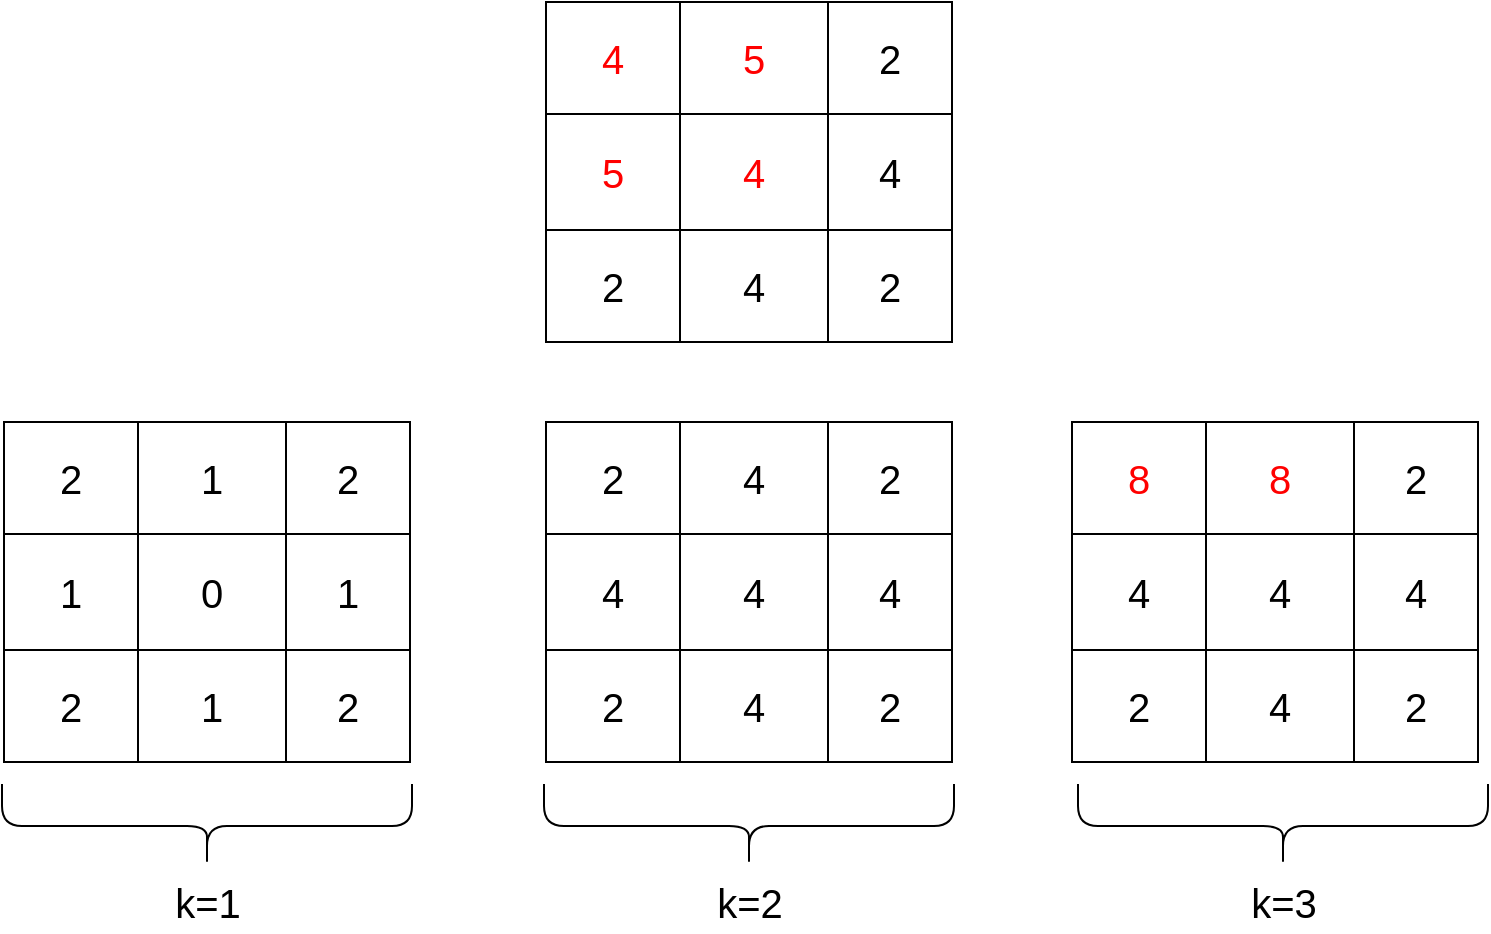 <mxfile version="19.0.1" type="github">
  <diagram id="uT4CfY-wZlu21H7btGzF" name="Page-1">
    <mxGraphModel dx="866" dy="1762" grid="0" gridSize="10" guides="1" tooltips="1" connect="1" arrows="1" fold="1" page="1" pageScale="1" pageWidth="827" pageHeight="1169" math="0" shadow="0">
      <root>
        <mxCell id="0" />
        <mxCell id="1" parent="0" />
        <mxCell id="gjYh_zysqcQdgnvDYijd-27" value="" style="shape=table;html=1;whiteSpace=wrap;startSize=0;container=1;collapsible=0;childLayout=tableLayout;" vertex="1" parent="1">
          <mxGeometry x="174" y="164" width="203" height="170" as="geometry" />
        </mxCell>
        <mxCell id="gjYh_zysqcQdgnvDYijd-28" value="" style="shape=tableRow;horizontal=0;startSize=0;swimlaneHead=0;swimlaneBody=0;top=0;left=0;bottom=0;right=0;collapsible=0;dropTarget=0;fillColor=none;points=[[0,0.5],[1,0.5]];portConstraint=eastwest;" vertex="1" parent="gjYh_zysqcQdgnvDYijd-27">
          <mxGeometry width="203" height="56" as="geometry" />
        </mxCell>
        <mxCell id="gjYh_zysqcQdgnvDYijd-29" value="&lt;font style=&quot;font-size: 20px;&quot;&gt;2&lt;/font&gt;" style="shape=partialRectangle;html=1;whiteSpace=wrap;connectable=0;fillColor=none;top=0;left=0;bottom=0;right=0;overflow=hidden;" vertex="1" parent="gjYh_zysqcQdgnvDYijd-28">
          <mxGeometry width="67" height="56" as="geometry">
            <mxRectangle width="67" height="56" as="alternateBounds" />
          </mxGeometry>
        </mxCell>
        <mxCell id="gjYh_zysqcQdgnvDYijd-30" value="&lt;font style=&quot;font-size: 20px;&quot;&gt;1&lt;/font&gt;" style="shape=partialRectangle;html=1;whiteSpace=wrap;connectable=0;fillColor=none;top=0;left=0;bottom=0;right=0;overflow=hidden;" vertex="1" parent="gjYh_zysqcQdgnvDYijd-28">
          <mxGeometry x="67" width="74" height="56" as="geometry">
            <mxRectangle width="74" height="56" as="alternateBounds" />
          </mxGeometry>
        </mxCell>
        <mxCell id="gjYh_zysqcQdgnvDYijd-31" value="&lt;font style=&quot;font-size: 20px;&quot;&gt;2&lt;/font&gt;" style="shape=partialRectangle;html=1;whiteSpace=wrap;connectable=0;fillColor=none;top=0;left=0;bottom=0;right=0;overflow=hidden;" vertex="1" parent="gjYh_zysqcQdgnvDYijd-28">
          <mxGeometry x="141" width="62" height="56" as="geometry">
            <mxRectangle width="62" height="56" as="alternateBounds" />
          </mxGeometry>
        </mxCell>
        <mxCell id="gjYh_zysqcQdgnvDYijd-32" value="" style="shape=tableRow;horizontal=0;startSize=0;swimlaneHead=0;swimlaneBody=0;top=0;left=0;bottom=0;right=0;collapsible=0;dropTarget=0;fillColor=none;points=[[0,0.5],[1,0.5]];portConstraint=eastwest;" vertex="1" parent="gjYh_zysqcQdgnvDYijd-27">
          <mxGeometry y="56" width="203" height="58" as="geometry" />
        </mxCell>
        <mxCell id="gjYh_zysqcQdgnvDYijd-33" value="&lt;font style=&quot;font-size: 20px;&quot;&gt;1&lt;/font&gt;" style="shape=partialRectangle;html=1;whiteSpace=wrap;connectable=0;fillColor=none;top=0;left=0;bottom=0;right=0;overflow=hidden;" vertex="1" parent="gjYh_zysqcQdgnvDYijd-32">
          <mxGeometry width="67" height="58" as="geometry">
            <mxRectangle width="67" height="58" as="alternateBounds" />
          </mxGeometry>
        </mxCell>
        <mxCell id="gjYh_zysqcQdgnvDYijd-34" value="&lt;font style=&quot;font-size: 20px;&quot;&gt;0&lt;/font&gt;" style="shape=partialRectangle;html=1;whiteSpace=wrap;connectable=0;fillColor=none;top=0;left=0;bottom=0;right=0;overflow=hidden;" vertex="1" parent="gjYh_zysqcQdgnvDYijd-32">
          <mxGeometry x="67" width="74" height="58" as="geometry">
            <mxRectangle width="74" height="58" as="alternateBounds" />
          </mxGeometry>
        </mxCell>
        <mxCell id="gjYh_zysqcQdgnvDYijd-35" value="&lt;font style=&quot;font-size: 20px;&quot;&gt;1&lt;/font&gt;" style="shape=partialRectangle;html=1;whiteSpace=wrap;connectable=0;fillColor=none;top=0;left=0;bottom=0;right=0;overflow=hidden;" vertex="1" parent="gjYh_zysqcQdgnvDYijd-32">
          <mxGeometry x="141" width="62" height="58" as="geometry">
            <mxRectangle width="62" height="58" as="alternateBounds" />
          </mxGeometry>
        </mxCell>
        <mxCell id="gjYh_zysqcQdgnvDYijd-36" value="" style="shape=tableRow;horizontal=0;startSize=0;swimlaneHead=0;swimlaneBody=0;top=0;left=0;bottom=0;right=0;collapsible=0;dropTarget=0;fillColor=none;points=[[0,0.5],[1,0.5]];portConstraint=eastwest;" vertex="1" parent="gjYh_zysqcQdgnvDYijd-27">
          <mxGeometry y="114" width="203" height="56" as="geometry" />
        </mxCell>
        <mxCell id="gjYh_zysqcQdgnvDYijd-37" value="&lt;font style=&quot;font-size: 20px;&quot;&gt;2&lt;/font&gt;" style="shape=partialRectangle;html=1;whiteSpace=wrap;connectable=0;fillColor=none;top=0;left=0;bottom=0;right=0;overflow=hidden;" vertex="1" parent="gjYh_zysqcQdgnvDYijd-36">
          <mxGeometry width="67" height="56" as="geometry">
            <mxRectangle width="67" height="56" as="alternateBounds" />
          </mxGeometry>
        </mxCell>
        <mxCell id="gjYh_zysqcQdgnvDYijd-38" value="&lt;font style=&quot;font-size: 20px;&quot;&gt;1&lt;/font&gt;" style="shape=partialRectangle;html=1;whiteSpace=wrap;connectable=0;fillColor=none;top=0;left=0;bottom=0;right=0;overflow=hidden;" vertex="1" parent="gjYh_zysqcQdgnvDYijd-36">
          <mxGeometry x="67" width="74" height="56" as="geometry">
            <mxRectangle width="74" height="56" as="alternateBounds" />
          </mxGeometry>
        </mxCell>
        <mxCell id="gjYh_zysqcQdgnvDYijd-39" value="&lt;font style=&quot;font-size: 20px;&quot;&gt;2&lt;/font&gt;" style="shape=partialRectangle;html=1;whiteSpace=wrap;connectable=0;fillColor=none;top=0;left=0;bottom=0;right=0;overflow=hidden;pointerEvents=1;" vertex="1" parent="gjYh_zysqcQdgnvDYijd-36">
          <mxGeometry x="141" width="62" height="56" as="geometry">
            <mxRectangle width="62" height="56" as="alternateBounds" />
          </mxGeometry>
        </mxCell>
        <mxCell id="gjYh_zysqcQdgnvDYijd-40" value="" style="shape=curlyBracket;whiteSpace=wrap;html=1;rounded=1;flipH=1;direction=north;" vertex="1" parent="1">
          <mxGeometry x="173" y="345" width="205" height="42" as="geometry" />
        </mxCell>
        <mxCell id="gjYh_zysqcQdgnvDYijd-41" value="k=1" style="text;html=1;strokeColor=none;fillColor=none;align=center;verticalAlign=middle;whiteSpace=wrap;rounded=0;fontSize=20;" vertex="1" parent="1">
          <mxGeometry x="246" y="389" width="60" height="30" as="geometry" />
        </mxCell>
        <mxCell id="gjYh_zysqcQdgnvDYijd-42" value="" style="shape=table;html=1;whiteSpace=wrap;startSize=0;container=1;collapsible=0;childLayout=tableLayout;" vertex="1" parent="1">
          <mxGeometry x="445" y="164" width="203" height="170" as="geometry" />
        </mxCell>
        <mxCell id="gjYh_zysqcQdgnvDYijd-43" value="" style="shape=tableRow;horizontal=0;startSize=0;swimlaneHead=0;swimlaneBody=0;top=0;left=0;bottom=0;right=0;collapsible=0;dropTarget=0;fillColor=none;points=[[0,0.5],[1,0.5]];portConstraint=eastwest;" vertex="1" parent="gjYh_zysqcQdgnvDYijd-42">
          <mxGeometry width="203" height="56" as="geometry" />
        </mxCell>
        <mxCell id="gjYh_zysqcQdgnvDYijd-44" value="&lt;font style=&quot;font-size: 20px;&quot;&gt;2&lt;/font&gt;" style="shape=partialRectangle;html=1;whiteSpace=wrap;connectable=0;fillColor=none;top=0;left=0;bottom=0;right=0;overflow=hidden;" vertex="1" parent="gjYh_zysqcQdgnvDYijd-43">
          <mxGeometry width="67" height="56" as="geometry">
            <mxRectangle width="67" height="56" as="alternateBounds" />
          </mxGeometry>
        </mxCell>
        <mxCell id="gjYh_zysqcQdgnvDYijd-45" value="&lt;font style=&quot;font-size: 20px;&quot;&gt;4&lt;/font&gt;" style="shape=partialRectangle;html=1;whiteSpace=wrap;connectable=0;fillColor=none;top=0;left=0;bottom=0;right=0;overflow=hidden;" vertex="1" parent="gjYh_zysqcQdgnvDYijd-43">
          <mxGeometry x="67" width="74" height="56" as="geometry">
            <mxRectangle width="74" height="56" as="alternateBounds" />
          </mxGeometry>
        </mxCell>
        <mxCell id="gjYh_zysqcQdgnvDYijd-46" value="&lt;font style=&quot;font-size: 20px;&quot;&gt;2&lt;/font&gt;" style="shape=partialRectangle;html=1;whiteSpace=wrap;connectable=0;fillColor=none;top=0;left=0;bottom=0;right=0;overflow=hidden;" vertex="1" parent="gjYh_zysqcQdgnvDYijd-43">
          <mxGeometry x="141" width="62" height="56" as="geometry">
            <mxRectangle width="62" height="56" as="alternateBounds" />
          </mxGeometry>
        </mxCell>
        <mxCell id="gjYh_zysqcQdgnvDYijd-47" value="" style="shape=tableRow;horizontal=0;startSize=0;swimlaneHead=0;swimlaneBody=0;top=0;left=0;bottom=0;right=0;collapsible=0;dropTarget=0;fillColor=none;points=[[0,0.5],[1,0.5]];portConstraint=eastwest;" vertex="1" parent="gjYh_zysqcQdgnvDYijd-42">
          <mxGeometry y="56" width="203" height="58" as="geometry" />
        </mxCell>
        <mxCell id="gjYh_zysqcQdgnvDYijd-48" value="&lt;font style=&quot;font-size: 20px;&quot;&gt;4&lt;/font&gt;" style="shape=partialRectangle;html=1;whiteSpace=wrap;connectable=0;fillColor=none;top=0;left=0;bottom=0;right=0;overflow=hidden;" vertex="1" parent="gjYh_zysqcQdgnvDYijd-47">
          <mxGeometry width="67" height="58" as="geometry">
            <mxRectangle width="67" height="58" as="alternateBounds" />
          </mxGeometry>
        </mxCell>
        <mxCell id="gjYh_zysqcQdgnvDYijd-49" value="&lt;span style=&quot;font-size: 20px;&quot;&gt;4&lt;/span&gt;" style="shape=partialRectangle;html=1;whiteSpace=wrap;connectable=0;fillColor=none;top=0;left=0;bottom=0;right=0;overflow=hidden;" vertex="1" parent="gjYh_zysqcQdgnvDYijd-47">
          <mxGeometry x="67" width="74" height="58" as="geometry">
            <mxRectangle width="74" height="58" as="alternateBounds" />
          </mxGeometry>
        </mxCell>
        <mxCell id="gjYh_zysqcQdgnvDYijd-50" value="&lt;font style=&quot;font-size: 20px;&quot;&gt;4&lt;/font&gt;" style="shape=partialRectangle;html=1;whiteSpace=wrap;connectable=0;fillColor=none;top=0;left=0;bottom=0;right=0;overflow=hidden;" vertex="1" parent="gjYh_zysqcQdgnvDYijd-47">
          <mxGeometry x="141" width="62" height="58" as="geometry">
            <mxRectangle width="62" height="58" as="alternateBounds" />
          </mxGeometry>
        </mxCell>
        <mxCell id="gjYh_zysqcQdgnvDYijd-51" value="" style="shape=tableRow;horizontal=0;startSize=0;swimlaneHead=0;swimlaneBody=0;top=0;left=0;bottom=0;right=0;collapsible=0;dropTarget=0;fillColor=none;points=[[0,0.5],[1,0.5]];portConstraint=eastwest;" vertex="1" parent="gjYh_zysqcQdgnvDYijd-42">
          <mxGeometry y="114" width="203" height="56" as="geometry" />
        </mxCell>
        <mxCell id="gjYh_zysqcQdgnvDYijd-52" value="&lt;font style=&quot;font-size: 20px;&quot;&gt;2&lt;/font&gt;" style="shape=partialRectangle;html=1;whiteSpace=wrap;connectable=0;fillColor=none;top=0;left=0;bottom=0;right=0;overflow=hidden;" vertex="1" parent="gjYh_zysqcQdgnvDYijd-51">
          <mxGeometry width="67" height="56" as="geometry">
            <mxRectangle width="67" height="56" as="alternateBounds" />
          </mxGeometry>
        </mxCell>
        <mxCell id="gjYh_zysqcQdgnvDYijd-53" value="&lt;font style=&quot;font-size: 20px;&quot;&gt;4&lt;/font&gt;" style="shape=partialRectangle;html=1;whiteSpace=wrap;connectable=0;fillColor=none;top=0;left=0;bottom=0;right=0;overflow=hidden;" vertex="1" parent="gjYh_zysqcQdgnvDYijd-51">
          <mxGeometry x="67" width="74" height="56" as="geometry">
            <mxRectangle width="74" height="56" as="alternateBounds" />
          </mxGeometry>
        </mxCell>
        <mxCell id="gjYh_zysqcQdgnvDYijd-54" value="&lt;font style=&quot;font-size: 20px;&quot;&gt;2&lt;/font&gt;" style="shape=partialRectangle;html=1;whiteSpace=wrap;connectable=0;fillColor=none;top=0;left=0;bottom=0;right=0;overflow=hidden;pointerEvents=1;" vertex="1" parent="gjYh_zysqcQdgnvDYijd-51">
          <mxGeometry x="141" width="62" height="56" as="geometry">
            <mxRectangle width="62" height="56" as="alternateBounds" />
          </mxGeometry>
        </mxCell>
        <mxCell id="gjYh_zysqcQdgnvDYijd-55" value="" style="shape=curlyBracket;whiteSpace=wrap;html=1;rounded=1;flipH=1;direction=north;" vertex="1" parent="1">
          <mxGeometry x="444" y="345" width="205" height="42" as="geometry" />
        </mxCell>
        <mxCell id="gjYh_zysqcQdgnvDYijd-56" value="k=2" style="text;html=1;strokeColor=none;fillColor=none;align=center;verticalAlign=middle;whiteSpace=wrap;rounded=0;fontSize=20;" vertex="1" parent="1">
          <mxGeometry x="517" y="389" width="60" height="30" as="geometry" />
        </mxCell>
        <mxCell id="gjYh_zysqcQdgnvDYijd-57" value="" style="shape=table;html=1;whiteSpace=wrap;startSize=0;container=1;collapsible=0;childLayout=tableLayout;" vertex="1" parent="1">
          <mxGeometry x="708" y="164" width="203" height="170" as="geometry" />
        </mxCell>
        <mxCell id="gjYh_zysqcQdgnvDYijd-58" value="" style="shape=tableRow;horizontal=0;startSize=0;swimlaneHead=0;swimlaneBody=0;top=0;left=0;bottom=0;right=0;collapsible=0;dropTarget=0;fillColor=none;points=[[0,0.5],[1,0.5]];portConstraint=eastwest;" vertex="1" parent="gjYh_zysqcQdgnvDYijd-57">
          <mxGeometry width="203" height="56" as="geometry" />
        </mxCell>
        <mxCell id="gjYh_zysqcQdgnvDYijd-59" value="&lt;font color=&quot;#ff0000&quot; style=&quot;font-size: 20px;&quot;&gt;8&lt;/font&gt;" style="shape=partialRectangle;html=1;whiteSpace=wrap;connectable=0;fillColor=none;top=0;left=0;bottom=0;right=0;overflow=hidden;" vertex="1" parent="gjYh_zysqcQdgnvDYijd-58">
          <mxGeometry width="67" height="56" as="geometry">
            <mxRectangle width="67" height="56" as="alternateBounds" />
          </mxGeometry>
        </mxCell>
        <mxCell id="gjYh_zysqcQdgnvDYijd-60" value="&lt;span style=&quot;font-size: 20px;&quot;&gt;&lt;font color=&quot;#ff0000&quot;&gt;8&lt;/font&gt;&lt;/span&gt;" style="shape=partialRectangle;html=1;whiteSpace=wrap;connectable=0;fillColor=none;top=0;left=0;bottom=0;right=0;overflow=hidden;" vertex="1" parent="gjYh_zysqcQdgnvDYijd-58">
          <mxGeometry x="67" width="74" height="56" as="geometry">
            <mxRectangle width="74" height="56" as="alternateBounds" />
          </mxGeometry>
        </mxCell>
        <mxCell id="gjYh_zysqcQdgnvDYijd-61" value="&lt;font style=&quot;font-size: 20px;&quot;&gt;2&lt;/font&gt;" style="shape=partialRectangle;html=1;whiteSpace=wrap;connectable=0;fillColor=none;top=0;left=0;bottom=0;right=0;overflow=hidden;" vertex="1" parent="gjYh_zysqcQdgnvDYijd-58">
          <mxGeometry x="141" width="62" height="56" as="geometry">
            <mxRectangle width="62" height="56" as="alternateBounds" />
          </mxGeometry>
        </mxCell>
        <mxCell id="gjYh_zysqcQdgnvDYijd-62" value="" style="shape=tableRow;horizontal=0;startSize=0;swimlaneHead=0;swimlaneBody=0;top=0;left=0;bottom=0;right=0;collapsible=0;dropTarget=0;fillColor=none;points=[[0,0.5],[1,0.5]];portConstraint=eastwest;" vertex="1" parent="gjYh_zysqcQdgnvDYijd-57">
          <mxGeometry y="56" width="203" height="58" as="geometry" />
        </mxCell>
        <mxCell id="gjYh_zysqcQdgnvDYijd-63" value="&lt;font style=&quot;font-size: 20px;&quot;&gt;4&lt;/font&gt;" style="shape=partialRectangle;html=1;whiteSpace=wrap;connectable=0;fillColor=none;top=0;left=0;bottom=0;right=0;overflow=hidden;" vertex="1" parent="gjYh_zysqcQdgnvDYijd-62">
          <mxGeometry width="67" height="58" as="geometry">
            <mxRectangle width="67" height="58" as="alternateBounds" />
          </mxGeometry>
        </mxCell>
        <mxCell id="gjYh_zysqcQdgnvDYijd-64" value="&lt;span style=&quot;font-size: 20px;&quot;&gt;4&lt;/span&gt;" style="shape=partialRectangle;html=1;whiteSpace=wrap;connectable=0;fillColor=none;top=0;left=0;bottom=0;right=0;overflow=hidden;" vertex="1" parent="gjYh_zysqcQdgnvDYijd-62">
          <mxGeometry x="67" width="74" height="58" as="geometry">
            <mxRectangle width="74" height="58" as="alternateBounds" />
          </mxGeometry>
        </mxCell>
        <mxCell id="gjYh_zysqcQdgnvDYijd-65" value="&lt;font style=&quot;font-size: 20px;&quot;&gt;4&lt;/font&gt;" style="shape=partialRectangle;html=1;whiteSpace=wrap;connectable=0;fillColor=none;top=0;left=0;bottom=0;right=0;overflow=hidden;" vertex="1" parent="gjYh_zysqcQdgnvDYijd-62">
          <mxGeometry x="141" width="62" height="58" as="geometry">
            <mxRectangle width="62" height="58" as="alternateBounds" />
          </mxGeometry>
        </mxCell>
        <mxCell id="gjYh_zysqcQdgnvDYijd-66" value="" style="shape=tableRow;horizontal=0;startSize=0;swimlaneHead=0;swimlaneBody=0;top=0;left=0;bottom=0;right=0;collapsible=0;dropTarget=0;fillColor=none;points=[[0,0.5],[1,0.5]];portConstraint=eastwest;" vertex="1" parent="gjYh_zysqcQdgnvDYijd-57">
          <mxGeometry y="114" width="203" height="56" as="geometry" />
        </mxCell>
        <mxCell id="gjYh_zysqcQdgnvDYijd-67" value="&lt;font style=&quot;font-size: 20px;&quot;&gt;2&lt;/font&gt;" style="shape=partialRectangle;html=1;whiteSpace=wrap;connectable=0;fillColor=none;top=0;left=0;bottom=0;right=0;overflow=hidden;" vertex="1" parent="gjYh_zysqcQdgnvDYijd-66">
          <mxGeometry width="67" height="56" as="geometry">
            <mxRectangle width="67" height="56" as="alternateBounds" />
          </mxGeometry>
        </mxCell>
        <mxCell id="gjYh_zysqcQdgnvDYijd-68" value="&lt;font style=&quot;font-size: 20px;&quot;&gt;4&lt;/font&gt;" style="shape=partialRectangle;html=1;whiteSpace=wrap;connectable=0;fillColor=none;top=0;left=0;bottom=0;right=0;overflow=hidden;" vertex="1" parent="gjYh_zysqcQdgnvDYijd-66">
          <mxGeometry x="67" width="74" height="56" as="geometry">
            <mxRectangle width="74" height="56" as="alternateBounds" />
          </mxGeometry>
        </mxCell>
        <mxCell id="gjYh_zysqcQdgnvDYijd-69" value="&lt;font style=&quot;font-size: 20px;&quot;&gt;2&lt;/font&gt;" style="shape=partialRectangle;html=1;whiteSpace=wrap;connectable=0;fillColor=none;top=0;left=0;bottom=0;right=0;overflow=hidden;pointerEvents=1;" vertex="1" parent="gjYh_zysqcQdgnvDYijd-66">
          <mxGeometry x="141" width="62" height="56" as="geometry">
            <mxRectangle width="62" height="56" as="alternateBounds" />
          </mxGeometry>
        </mxCell>
        <mxCell id="gjYh_zysqcQdgnvDYijd-70" value="" style="shape=curlyBracket;whiteSpace=wrap;html=1;rounded=1;flipH=1;direction=north;" vertex="1" parent="1">
          <mxGeometry x="711" y="345" width="205" height="42" as="geometry" />
        </mxCell>
        <mxCell id="gjYh_zysqcQdgnvDYijd-71" value="" style="shape=table;html=1;whiteSpace=wrap;startSize=0;container=1;collapsible=0;childLayout=tableLayout;" vertex="1" parent="1">
          <mxGeometry x="445" y="-46" width="203" height="170" as="geometry" />
        </mxCell>
        <mxCell id="gjYh_zysqcQdgnvDYijd-72" value="" style="shape=tableRow;horizontal=0;startSize=0;swimlaneHead=0;swimlaneBody=0;top=0;left=0;bottom=0;right=0;collapsible=0;dropTarget=0;fillColor=none;points=[[0,0.5],[1,0.5]];portConstraint=eastwest;" vertex="1" parent="gjYh_zysqcQdgnvDYijd-71">
          <mxGeometry width="203" height="56" as="geometry" />
        </mxCell>
        <mxCell id="gjYh_zysqcQdgnvDYijd-73" value="&lt;font color=&quot;#ff0000&quot; style=&quot;font-size: 20px;&quot;&gt;4&lt;/font&gt;" style="shape=partialRectangle;html=1;whiteSpace=wrap;connectable=0;fillColor=none;top=0;left=0;bottom=0;right=0;overflow=hidden;" vertex="1" parent="gjYh_zysqcQdgnvDYijd-72">
          <mxGeometry width="67" height="56" as="geometry">
            <mxRectangle width="67" height="56" as="alternateBounds" />
          </mxGeometry>
        </mxCell>
        <mxCell id="gjYh_zysqcQdgnvDYijd-74" value="&lt;font color=&quot;#ff0000&quot; style=&quot;font-size: 20px;&quot;&gt;5&lt;/font&gt;" style="shape=partialRectangle;html=1;whiteSpace=wrap;connectable=0;fillColor=none;top=0;left=0;bottom=0;right=0;overflow=hidden;" vertex="1" parent="gjYh_zysqcQdgnvDYijd-72">
          <mxGeometry x="67" width="74" height="56" as="geometry">
            <mxRectangle width="74" height="56" as="alternateBounds" />
          </mxGeometry>
        </mxCell>
        <mxCell id="gjYh_zysqcQdgnvDYijd-75" value="&lt;font style=&quot;font-size: 20px;&quot;&gt;2&lt;/font&gt;" style="shape=partialRectangle;html=1;whiteSpace=wrap;connectable=0;fillColor=none;top=0;left=0;bottom=0;right=0;overflow=hidden;" vertex="1" parent="gjYh_zysqcQdgnvDYijd-72">
          <mxGeometry x="141" width="62" height="56" as="geometry">
            <mxRectangle width="62" height="56" as="alternateBounds" />
          </mxGeometry>
        </mxCell>
        <mxCell id="gjYh_zysqcQdgnvDYijd-76" value="" style="shape=tableRow;horizontal=0;startSize=0;swimlaneHead=0;swimlaneBody=0;top=0;left=0;bottom=0;right=0;collapsible=0;dropTarget=0;fillColor=none;points=[[0,0.5],[1,0.5]];portConstraint=eastwest;" vertex="1" parent="gjYh_zysqcQdgnvDYijd-71">
          <mxGeometry y="56" width="203" height="58" as="geometry" />
        </mxCell>
        <mxCell id="gjYh_zysqcQdgnvDYijd-77" value="&lt;font color=&quot;#ff0000&quot; style=&quot;font-size: 20px;&quot;&gt;5&lt;/font&gt;" style="shape=partialRectangle;html=1;whiteSpace=wrap;connectable=0;fillColor=none;top=0;left=0;bottom=0;right=0;overflow=hidden;" vertex="1" parent="gjYh_zysqcQdgnvDYijd-76">
          <mxGeometry width="67" height="58" as="geometry">
            <mxRectangle width="67" height="58" as="alternateBounds" />
          </mxGeometry>
        </mxCell>
        <mxCell id="gjYh_zysqcQdgnvDYijd-78" value="&lt;span style=&quot;font-size: 20px;&quot;&gt;&lt;font color=&quot;#ff0000&quot;&gt;4&lt;/font&gt;&lt;/span&gt;" style="shape=partialRectangle;html=1;whiteSpace=wrap;connectable=0;fillColor=none;top=0;left=0;bottom=0;right=0;overflow=hidden;" vertex="1" parent="gjYh_zysqcQdgnvDYijd-76">
          <mxGeometry x="67" width="74" height="58" as="geometry">
            <mxRectangle width="74" height="58" as="alternateBounds" />
          </mxGeometry>
        </mxCell>
        <mxCell id="gjYh_zysqcQdgnvDYijd-79" value="&lt;font style=&quot;font-size: 20px;&quot;&gt;4&lt;/font&gt;" style="shape=partialRectangle;html=1;whiteSpace=wrap;connectable=0;fillColor=none;top=0;left=0;bottom=0;right=0;overflow=hidden;" vertex="1" parent="gjYh_zysqcQdgnvDYijd-76">
          <mxGeometry x="141" width="62" height="58" as="geometry">
            <mxRectangle width="62" height="58" as="alternateBounds" />
          </mxGeometry>
        </mxCell>
        <mxCell id="gjYh_zysqcQdgnvDYijd-80" value="" style="shape=tableRow;horizontal=0;startSize=0;swimlaneHead=0;swimlaneBody=0;top=0;left=0;bottom=0;right=0;collapsible=0;dropTarget=0;fillColor=none;points=[[0,0.5],[1,0.5]];portConstraint=eastwest;" vertex="1" parent="gjYh_zysqcQdgnvDYijd-71">
          <mxGeometry y="114" width="203" height="56" as="geometry" />
        </mxCell>
        <mxCell id="gjYh_zysqcQdgnvDYijd-81" value="&lt;font style=&quot;font-size: 20px;&quot;&gt;2&lt;/font&gt;" style="shape=partialRectangle;html=1;whiteSpace=wrap;connectable=0;fillColor=none;top=0;left=0;bottom=0;right=0;overflow=hidden;" vertex="1" parent="gjYh_zysqcQdgnvDYijd-80">
          <mxGeometry width="67" height="56" as="geometry">
            <mxRectangle width="67" height="56" as="alternateBounds" />
          </mxGeometry>
        </mxCell>
        <mxCell id="gjYh_zysqcQdgnvDYijd-82" value="&lt;font style=&quot;font-size: 20px;&quot;&gt;4&lt;/font&gt;" style="shape=partialRectangle;html=1;whiteSpace=wrap;connectable=0;fillColor=none;top=0;left=0;bottom=0;right=0;overflow=hidden;" vertex="1" parent="gjYh_zysqcQdgnvDYijd-80">
          <mxGeometry x="67" width="74" height="56" as="geometry">
            <mxRectangle width="74" height="56" as="alternateBounds" />
          </mxGeometry>
        </mxCell>
        <mxCell id="gjYh_zysqcQdgnvDYijd-83" value="&lt;font style=&quot;font-size: 20px;&quot;&gt;2&lt;/font&gt;" style="shape=partialRectangle;html=1;whiteSpace=wrap;connectable=0;fillColor=none;top=0;left=0;bottom=0;right=0;overflow=hidden;pointerEvents=1;" vertex="1" parent="gjYh_zysqcQdgnvDYijd-80">
          <mxGeometry x="141" width="62" height="56" as="geometry">
            <mxRectangle width="62" height="56" as="alternateBounds" />
          </mxGeometry>
        </mxCell>
        <mxCell id="gjYh_zysqcQdgnvDYijd-84" value="k=3" style="text;html=1;strokeColor=none;fillColor=none;align=center;verticalAlign=middle;whiteSpace=wrap;rounded=0;fontSize=20;" vertex="1" parent="1">
          <mxGeometry x="783.5" y="389" width="60" height="30" as="geometry" />
        </mxCell>
      </root>
    </mxGraphModel>
  </diagram>
</mxfile>
